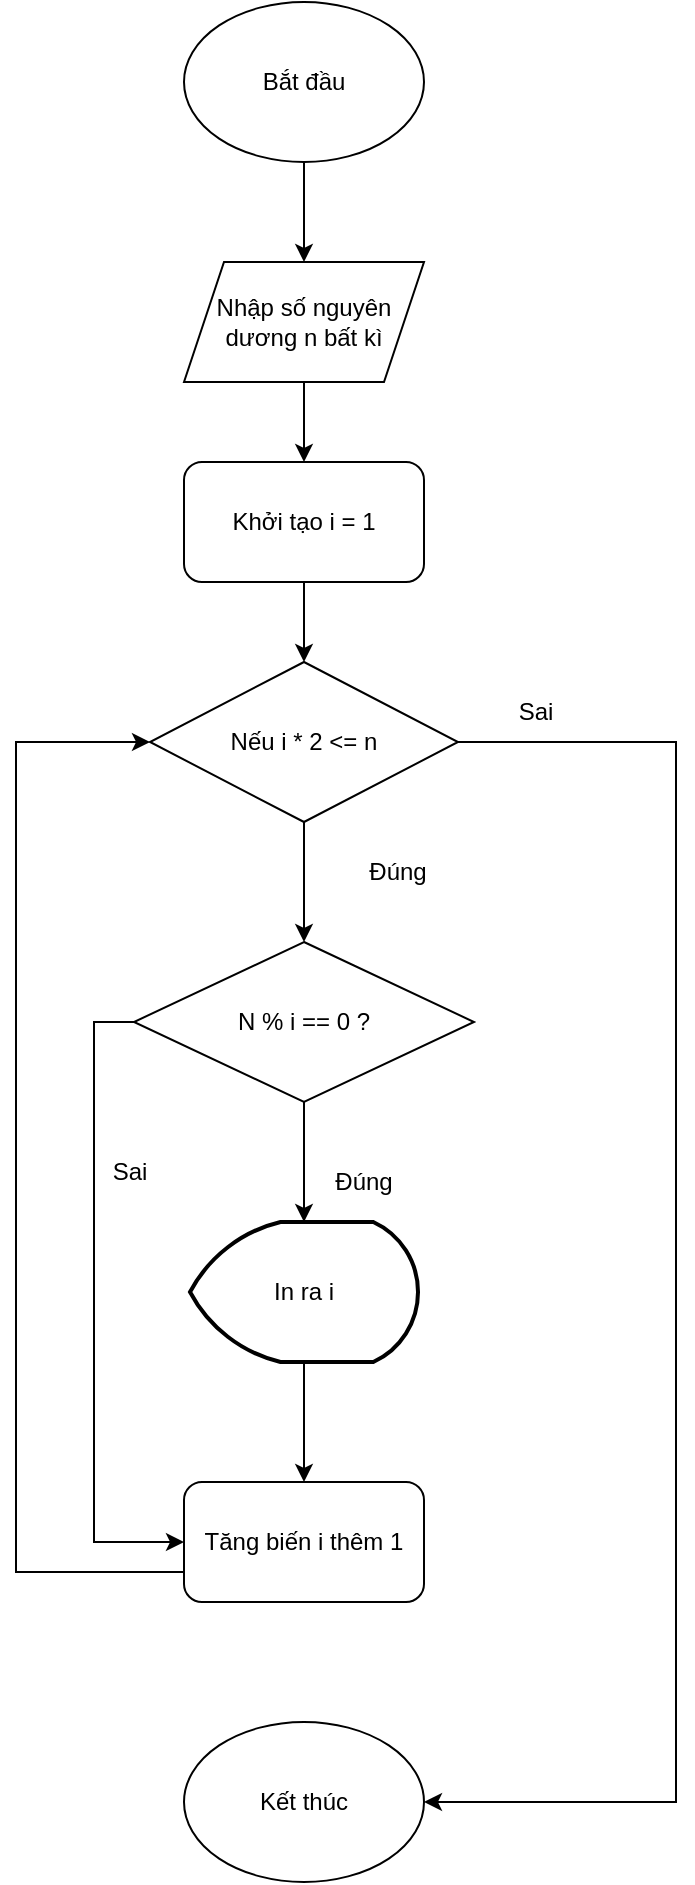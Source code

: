 <mxfile version="25.0.3">
  <diagram id="C5RBs43oDa-KdzZeNtuy" name="Page-1">
    <mxGraphModel dx="996" dy="567" grid="1" gridSize="10" guides="1" tooltips="1" connect="1" arrows="1" fold="1" page="1" pageScale="1" pageWidth="827" pageHeight="1169" math="0" shadow="0">
      <root>
        <mxCell id="WIyWlLk6GJQsqaUBKTNV-0" />
        <mxCell id="WIyWlLk6GJQsqaUBKTNV-1" parent="WIyWlLk6GJQsqaUBKTNV-0" />
        <mxCell id="MZPHA3aIIXQyihihCdnl-3" value="" style="edgeStyle=orthogonalEdgeStyle;rounded=0;orthogonalLoop=1;jettySize=auto;html=1;" edge="1" parent="WIyWlLk6GJQsqaUBKTNV-1" source="MZPHA3aIIXQyihihCdnl-0" target="MZPHA3aIIXQyihihCdnl-2">
          <mxGeometry relative="1" as="geometry" />
        </mxCell>
        <mxCell id="MZPHA3aIIXQyihihCdnl-0" value="Bắt đầu" style="ellipse;whiteSpace=wrap;html=1;" vertex="1" parent="WIyWlLk6GJQsqaUBKTNV-1">
          <mxGeometry x="294" y="10" width="120" height="80" as="geometry" />
        </mxCell>
        <mxCell id="MZPHA3aIIXQyihihCdnl-1" value="Kết thúc" style="ellipse;whiteSpace=wrap;html=1;" vertex="1" parent="WIyWlLk6GJQsqaUBKTNV-1">
          <mxGeometry x="294" y="870" width="120" height="80" as="geometry" />
        </mxCell>
        <mxCell id="MZPHA3aIIXQyihihCdnl-5" value="" style="edgeStyle=orthogonalEdgeStyle;rounded=0;orthogonalLoop=1;jettySize=auto;html=1;" edge="1" parent="WIyWlLk6GJQsqaUBKTNV-1" source="MZPHA3aIIXQyihihCdnl-2">
          <mxGeometry relative="1" as="geometry">
            <mxPoint x="354" y="240" as="targetPoint" />
          </mxGeometry>
        </mxCell>
        <mxCell id="MZPHA3aIIXQyihihCdnl-2" value="Nhập số nguyên dương n bất kì" style="shape=parallelogram;perimeter=parallelogramPerimeter;whiteSpace=wrap;html=1;fixedSize=1;" vertex="1" parent="WIyWlLk6GJQsqaUBKTNV-1">
          <mxGeometry x="294" y="140" width="120" height="60" as="geometry" />
        </mxCell>
        <mxCell id="MZPHA3aIIXQyihihCdnl-8" value="" style="edgeStyle=orthogonalEdgeStyle;rounded=0;orthogonalLoop=1;jettySize=auto;html=1;" edge="1" parent="WIyWlLk6GJQsqaUBKTNV-1" source="MZPHA3aIIXQyihihCdnl-6" target="MZPHA3aIIXQyihihCdnl-7">
          <mxGeometry relative="1" as="geometry" />
        </mxCell>
        <mxCell id="MZPHA3aIIXQyihihCdnl-6" value="Khởi tạo i = 1" style="rounded=1;whiteSpace=wrap;html=1;" vertex="1" parent="WIyWlLk6GJQsqaUBKTNV-1">
          <mxGeometry x="294" y="240" width="120" height="60" as="geometry" />
        </mxCell>
        <mxCell id="MZPHA3aIIXQyihihCdnl-10" style="edgeStyle=orthogonalEdgeStyle;rounded=0;orthogonalLoop=1;jettySize=auto;html=1;exitX=1;exitY=0.5;exitDx=0;exitDy=0;entryX=1;entryY=0.5;entryDx=0;entryDy=0;" edge="1" parent="WIyWlLk6GJQsqaUBKTNV-1" source="MZPHA3aIIXQyihihCdnl-7" target="MZPHA3aIIXQyihihCdnl-1">
          <mxGeometry relative="1" as="geometry">
            <Array as="points">
              <mxPoint x="540" y="380" />
              <mxPoint x="540" y="910" />
            </Array>
          </mxGeometry>
        </mxCell>
        <mxCell id="MZPHA3aIIXQyihihCdnl-12" value="" style="edgeStyle=orthogonalEdgeStyle;rounded=0;orthogonalLoop=1;jettySize=auto;html=1;" edge="1" parent="WIyWlLk6GJQsqaUBKTNV-1" source="MZPHA3aIIXQyihihCdnl-7" target="MZPHA3aIIXQyihihCdnl-11">
          <mxGeometry relative="1" as="geometry" />
        </mxCell>
        <mxCell id="MZPHA3aIIXQyihihCdnl-7" value="Nếu i * 2 &amp;lt;= n" style="rhombus;whiteSpace=wrap;html=1;" vertex="1" parent="WIyWlLk6GJQsqaUBKTNV-1">
          <mxGeometry x="277" y="340" width="154" height="80" as="geometry" />
        </mxCell>
        <mxCell id="MZPHA3aIIXQyihihCdnl-9" value="Sai" style="text;html=1;align=center;verticalAlign=middle;whiteSpace=wrap;rounded=0;" vertex="1" parent="WIyWlLk6GJQsqaUBKTNV-1">
          <mxGeometry x="440" y="350" width="60" height="30" as="geometry" />
        </mxCell>
        <mxCell id="MZPHA3aIIXQyihihCdnl-14" value="" style="edgeStyle=orthogonalEdgeStyle;rounded=0;orthogonalLoop=1;jettySize=auto;html=1;" edge="1" parent="WIyWlLk6GJQsqaUBKTNV-1" source="MZPHA3aIIXQyihihCdnl-11">
          <mxGeometry relative="1" as="geometry">
            <mxPoint x="354" y="620" as="targetPoint" />
          </mxGeometry>
        </mxCell>
        <mxCell id="MZPHA3aIIXQyihihCdnl-22" style="edgeStyle=orthogonalEdgeStyle;rounded=0;orthogonalLoop=1;jettySize=auto;html=1;exitX=0;exitY=0.5;exitDx=0;exitDy=0;entryX=0;entryY=0.5;entryDx=0;entryDy=0;" edge="1" parent="WIyWlLk6GJQsqaUBKTNV-1" source="MZPHA3aIIXQyihihCdnl-11" target="MZPHA3aIIXQyihihCdnl-20">
          <mxGeometry relative="1" as="geometry" />
        </mxCell>
        <mxCell id="MZPHA3aIIXQyihihCdnl-11" value="N % i == 0 ?" style="rhombus;whiteSpace=wrap;html=1;" vertex="1" parent="WIyWlLk6GJQsqaUBKTNV-1">
          <mxGeometry x="269" y="480" width="170" height="80" as="geometry" />
        </mxCell>
        <mxCell id="MZPHA3aIIXQyihihCdnl-16" value="Sai" style="text;html=1;align=center;verticalAlign=middle;whiteSpace=wrap;rounded=0;" vertex="1" parent="WIyWlLk6GJQsqaUBKTNV-1">
          <mxGeometry x="237" y="580" width="60" height="30" as="geometry" />
        </mxCell>
        <mxCell id="MZPHA3aIIXQyihihCdnl-17" value="Đúng" style="text;html=1;align=center;verticalAlign=middle;whiteSpace=wrap;rounded=0;" vertex="1" parent="WIyWlLk6GJQsqaUBKTNV-1">
          <mxGeometry x="354" y="585" width="60" height="30" as="geometry" />
        </mxCell>
        <mxCell id="MZPHA3aIIXQyihihCdnl-18" value="Đúng" style="text;html=1;align=center;verticalAlign=middle;whiteSpace=wrap;rounded=0;" vertex="1" parent="WIyWlLk6GJQsqaUBKTNV-1">
          <mxGeometry x="371" y="430" width="60" height="30" as="geometry" />
        </mxCell>
        <mxCell id="MZPHA3aIIXQyihihCdnl-21" value="" style="edgeStyle=orthogonalEdgeStyle;rounded=0;orthogonalLoop=1;jettySize=auto;html=1;" edge="1" parent="WIyWlLk6GJQsqaUBKTNV-1" source="MZPHA3aIIXQyihihCdnl-19" target="MZPHA3aIIXQyihihCdnl-20">
          <mxGeometry relative="1" as="geometry" />
        </mxCell>
        <mxCell id="MZPHA3aIIXQyihihCdnl-19" value="In ra i" style="strokeWidth=2;html=1;shape=mxgraph.flowchart.display;whiteSpace=wrap;" vertex="1" parent="WIyWlLk6GJQsqaUBKTNV-1">
          <mxGeometry x="297" y="620" width="114" height="70" as="geometry" />
        </mxCell>
        <mxCell id="MZPHA3aIIXQyihihCdnl-23" style="edgeStyle=orthogonalEdgeStyle;rounded=0;orthogonalLoop=1;jettySize=auto;html=1;exitX=0;exitY=0.75;exitDx=0;exitDy=0;entryX=0;entryY=0.5;entryDx=0;entryDy=0;" edge="1" parent="WIyWlLk6GJQsqaUBKTNV-1" source="MZPHA3aIIXQyihihCdnl-20" target="MZPHA3aIIXQyihihCdnl-7">
          <mxGeometry relative="1" as="geometry">
            <Array as="points">
              <mxPoint x="210" y="795" />
              <mxPoint x="210" y="380" />
            </Array>
          </mxGeometry>
        </mxCell>
        <mxCell id="MZPHA3aIIXQyihihCdnl-20" value="Tăng biến i thêm 1" style="rounded=1;whiteSpace=wrap;html=1;" vertex="1" parent="WIyWlLk6GJQsqaUBKTNV-1">
          <mxGeometry x="294" y="750" width="120" height="60" as="geometry" />
        </mxCell>
      </root>
    </mxGraphModel>
  </diagram>
</mxfile>
